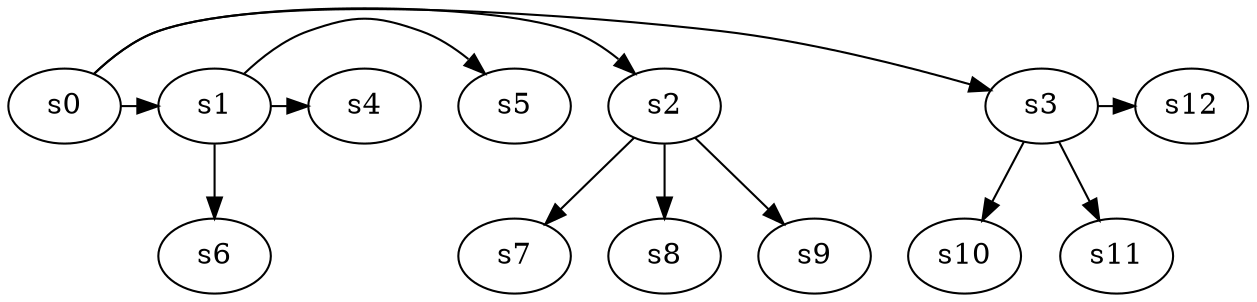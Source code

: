 digraph game_0240_branch_3_3 {
    s0 [name="s0", player=0];
    s1 [name="s1", player=1];
    s2 [name="s2", player=1];
    s3 [name="s3", player=0];
    s4 [name="s4", player=1];
    s5 [name="s5", player=0];
    s6 [name="s6", player=1, target=1];
    s7 [name="s7", player=0];
    s8 [name="s8", player=0, target=1];
    s9 [name="s9", player=1, target=1];
    s10 [name="s10", player=1, target=1];
    s11 [name="s11", player=0];
    s12 [name="s12", player=0];

    s0 -> s1 [constraint="time % 3 == 0"];
    s0 -> s2 [constraint="time % 2 == 1"];
    s0 -> s3 [constraint="time % 2 == 0"];
    s1 -> s4 [constraint="time % 2 == 1"];
    s1 -> s5 [constraint="!(time % 5 == 0)"];
    s1 -> s6;
    s2 -> s7;
    s2 -> s8;
    s2 -> s9;
    s3 -> s10;
    s3 -> s11;
    s3 -> s12 [constraint="time % 5 == 0"];
}
